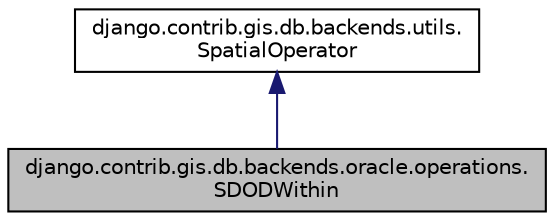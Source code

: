 digraph "django.contrib.gis.db.backends.oracle.operations.SDODWithin"
{
 // LATEX_PDF_SIZE
  edge [fontname="Helvetica",fontsize="10",labelfontname="Helvetica",labelfontsize="10"];
  node [fontname="Helvetica",fontsize="10",shape=record];
  Node1 [label="django.contrib.gis.db.backends.oracle.operations.\lSDODWithin",height=0.2,width=0.4,color="black", fillcolor="grey75", style="filled", fontcolor="black",tooltip=" "];
  Node2 -> Node1 [dir="back",color="midnightblue",fontsize="10",style="solid",fontname="Helvetica"];
  Node2 [label="django.contrib.gis.db.backends.utils.\lSpatialOperator",height=0.2,width=0.4,color="black", fillcolor="white", style="filled",URL="$da/d29/classdjango_1_1contrib_1_1gis_1_1db_1_1backends_1_1utils_1_1_spatial_operator.html",tooltip=" "];
}
